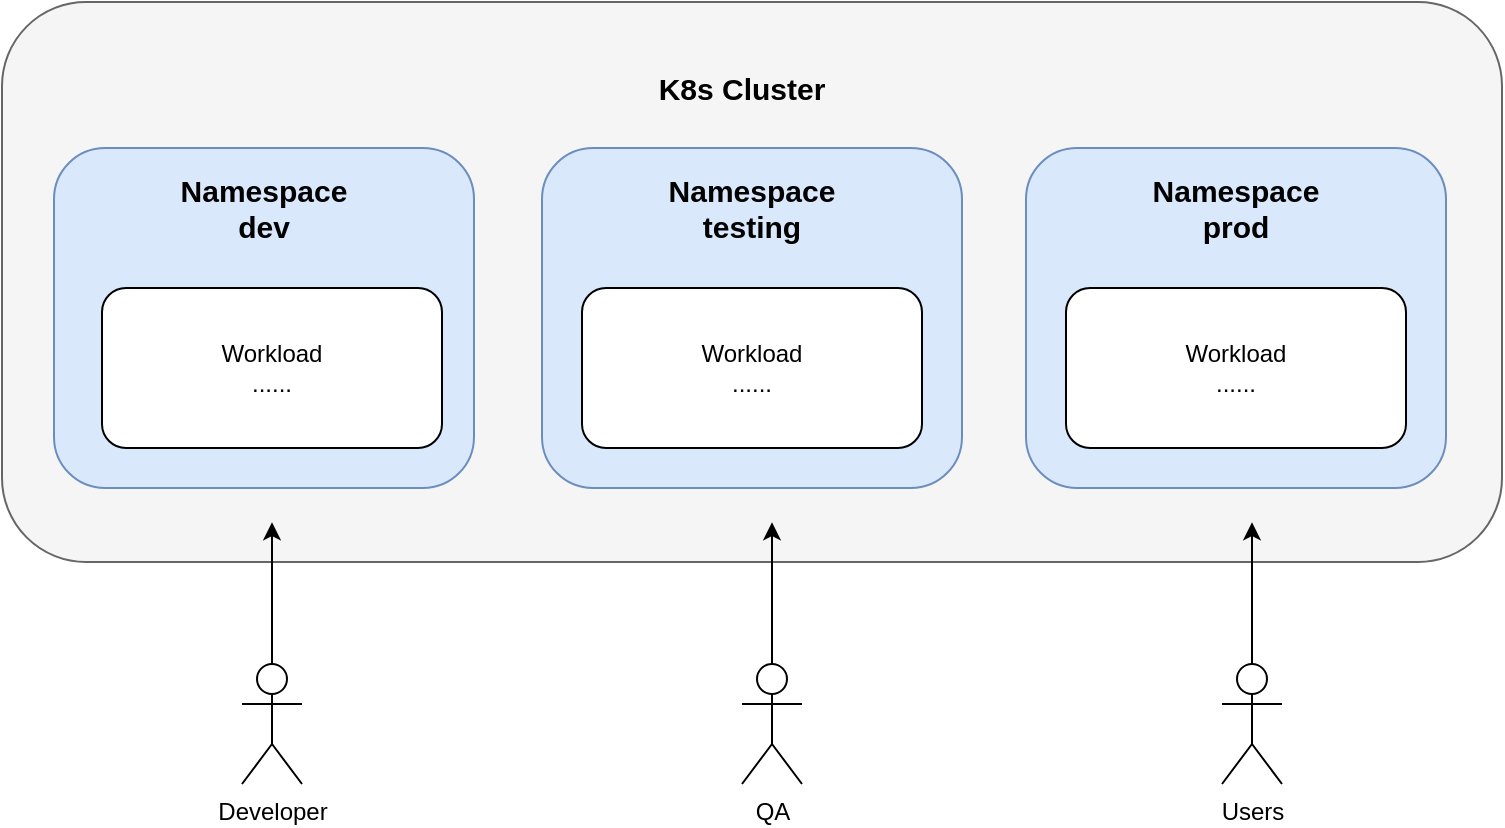 <mxfile version="20.2.8" type="device"><diagram id="BjgkW0zeo8F7vQhVLDsN" name="第 1 页"><mxGraphModel dx="1106" dy="631" grid="1" gridSize="10" guides="1" tooltips="1" connect="1" arrows="1" fold="1" page="1" pageScale="1" pageWidth="2339" pageHeight="3300" math="0" shadow="0"><root><mxCell id="0"/><mxCell id="1" parent="0"/><mxCell id="o9VOPy7gPM27JfZONiov-1" value="" style="rounded=1;whiteSpace=wrap;html=1;fillColor=#f5f5f5;fontColor=#333333;strokeColor=#666666;" vertex="1" parent="1"><mxGeometry x="120" y="110" width="750" height="280" as="geometry"/></mxCell><mxCell id="o9VOPy7gPM27JfZONiov-2" value="K8s Cluster" style="text;html=1;strokeColor=none;fillColor=none;align=center;verticalAlign=middle;whiteSpace=wrap;rounded=0;fontSize=15;fontStyle=1" vertex="1" parent="1"><mxGeometry x="435" y="138" width="110" height="30" as="geometry"/></mxCell><mxCell id="o9VOPy7gPM27JfZONiov-3" value="" style="rounded=1;whiteSpace=wrap;html=1;fillColor=#dae8fc;strokeColor=#6c8ebf;" vertex="1" parent="1"><mxGeometry x="146" y="183" width="210" height="170" as="geometry"/></mxCell><mxCell id="o9VOPy7gPM27JfZONiov-4" value="Namespace&lt;br&gt;dev" style="text;html=1;strokeColor=none;fillColor=none;align=center;verticalAlign=middle;whiteSpace=wrap;rounded=0;fontSize=15;fontStyle=1" vertex="1" parent="1"><mxGeometry x="196" y="198" width="110" height="30" as="geometry"/></mxCell><mxCell id="o9VOPy7gPM27JfZONiov-6" value="" style="rounded=1;whiteSpace=wrap;html=1;fillColor=#dae8fc;strokeColor=#6c8ebf;" vertex="1" parent="1"><mxGeometry x="390" y="183" width="210" height="170" as="geometry"/></mxCell><mxCell id="o9VOPy7gPM27JfZONiov-7" value="Namespace&lt;br&gt;testing" style="text;html=1;strokeColor=none;fillColor=none;align=center;verticalAlign=middle;whiteSpace=wrap;rounded=0;fontSize=15;fontStyle=1" vertex="1" parent="1"><mxGeometry x="440" y="198" width="110" height="30" as="geometry"/></mxCell><mxCell id="o9VOPy7gPM27JfZONiov-8" value="" style="rounded=1;whiteSpace=wrap;html=1;fillColor=#dae8fc;strokeColor=#6c8ebf;" vertex="1" parent="1"><mxGeometry x="632" y="183" width="210" height="170" as="geometry"/></mxCell><mxCell id="o9VOPy7gPM27JfZONiov-9" value="Namespace&lt;br&gt;prod" style="text;html=1;strokeColor=none;fillColor=none;align=center;verticalAlign=middle;whiteSpace=wrap;rounded=0;fontSize=15;fontStyle=1" vertex="1" parent="1"><mxGeometry x="682" y="198" width="110" height="30" as="geometry"/></mxCell><mxCell id="o9VOPy7gPM27JfZONiov-10" value="Workload&lt;br&gt;......" style="rounded=1;whiteSpace=wrap;html=1;" vertex="1" parent="1"><mxGeometry x="170" y="253" width="170" height="80" as="geometry"/></mxCell><mxCell id="o9VOPy7gPM27JfZONiov-11" value="Workload&lt;br&gt;......" style="rounded=1;whiteSpace=wrap;html=1;" vertex="1" parent="1"><mxGeometry x="410" y="253" width="170" height="80" as="geometry"/></mxCell><mxCell id="o9VOPy7gPM27JfZONiov-12" value="Workload&lt;br&gt;......" style="rounded=1;whiteSpace=wrap;html=1;" vertex="1" parent="1"><mxGeometry x="652" y="253" width="170" height="80" as="geometry"/></mxCell><mxCell id="o9VOPy7gPM27JfZONiov-14" style="edgeStyle=orthogonalEdgeStyle;rounded=0;orthogonalLoop=1;jettySize=auto;html=1;exitX=0.5;exitY=0;exitDx=0;exitDy=0;exitPerimeter=0;entryX=0.18;entryY=0.929;entryDx=0;entryDy=0;entryPerimeter=0;" edge="1" parent="1" source="o9VOPy7gPM27JfZONiov-13" target="o9VOPy7gPM27JfZONiov-1"><mxGeometry relative="1" as="geometry"/></mxCell><mxCell id="o9VOPy7gPM27JfZONiov-13" value="Developer" style="shape=umlActor;verticalLabelPosition=bottom;verticalAlign=top;html=1;outlineConnect=0;" vertex="1" parent="1"><mxGeometry x="240" y="441" width="30" height="60" as="geometry"/></mxCell><mxCell id="o9VOPy7gPM27JfZONiov-15" style="edgeStyle=orthogonalEdgeStyle;rounded=0;orthogonalLoop=1;jettySize=auto;html=1;exitX=0.5;exitY=0;exitDx=0;exitDy=0;exitPerimeter=0;entryX=0.18;entryY=0.929;entryDx=0;entryDy=0;entryPerimeter=0;" edge="1" parent="1" source="o9VOPy7gPM27JfZONiov-16"><mxGeometry relative="1" as="geometry"><mxPoint x="505" y="370.12" as="targetPoint"/></mxGeometry></mxCell><mxCell id="o9VOPy7gPM27JfZONiov-16" value="QA" style="shape=umlActor;verticalLabelPosition=bottom;verticalAlign=top;html=1;outlineConnect=0;" vertex="1" parent="1"><mxGeometry x="490" y="441" width="30" height="60" as="geometry"/></mxCell><mxCell id="o9VOPy7gPM27JfZONiov-18" style="edgeStyle=orthogonalEdgeStyle;rounded=0;orthogonalLoop=1;jettySize=auto;html=1;exitX=0.5;exitY=0;exitDx=0;exitDy=0;exitPerimeter=0;entryX=0.18;entryY=0.929;entryDx=0;entryDy=0;entryPerimeter=0;" edge="1" parent="1" source="o9VOPy7gPM27JfZONiov-19"><mxGeometry relative="1" as="geometry"><mxPoint x="745" y="370.12" as="targetPoint"/></mxGeometry></mxCell><mxCell id="o9VOPy7gPM27JfZONiov-19" value="Users" style="shape=umlActor;verticalLabelPosition=bottom;verticalAlign=top;html=1;outlineConnect=0;" vertex="1" parent="1"><mxGeometry x="730" y="441" width="30" height="60" as="geometry"/></mxCell></root></mxGraphModel></diagram></mxfile>